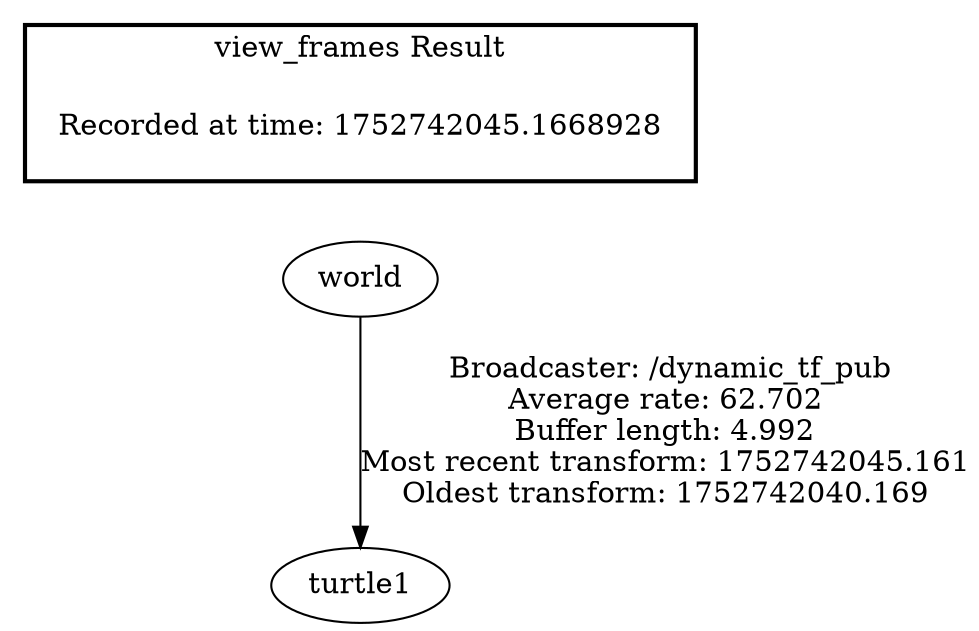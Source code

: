 digraph G {
"world" -> "turtle1"[label=" Broadcaster: /dynamic_tf_pub\nAverage rate: 62.702\nBuffer length: 4.992\nMost recent transform: 1752742045.161\nOldest transform: 1752742040.169\n"];
edge [style=invis];
 subgraph cluster_legend { style=bold; color=black; label ="view_frames Result";
"Recorded at time: 1752742045.1668928"[ shape=plaintext ] ;
}->"world";
}